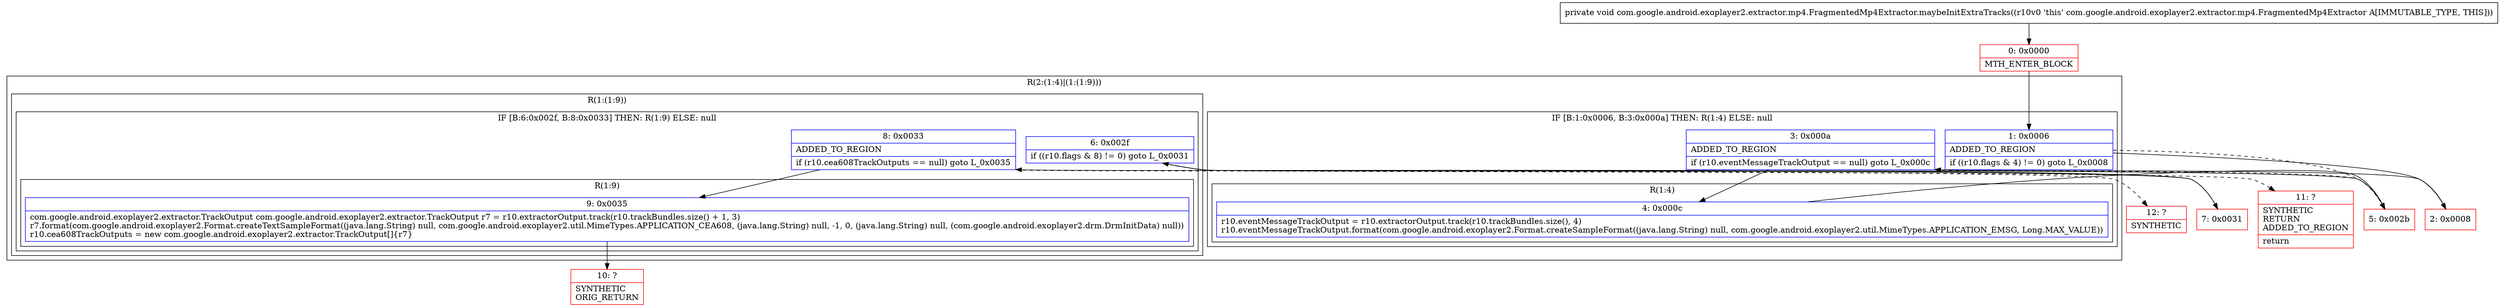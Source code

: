 digraph "CFG forcom.google.android.exoplayer2.extractor.mp4.FragmentedMp4Extractor.maybeInitExtraTracks()V" {
subgraph cluster_Region_1481433604 {
label = "R(2:(1:4)|(1:(1:9)))";
node [shape=record,color=blue];
subgraph cluster_IfRegion_1569966027 {
label = "IF [B:1:0x0006, B:3:0x000a] THEN: R(1:4) ELSE: null";
node [shape=record,color=blue];
Node_1 [shape=record,label="{1\:\ 0x0006|ADDED_TO_REGION\l|if ((r10.flags & 4) != 0) goto L_0x0008\l}"];
Node_3 [shape=record,label="{3\:\ 0x000a|ADDED_TO_REGION\l|if (r10.eventMessageTrackOutput == null) goto L_0x000c\l}"];
subgraph cluster_Region_787135326 {
label = "R(1:4)";
node [shape=record,color=blue];
Node_4 [shape=record,label="{4\:\ 0x000c|r10.eventMessageTrackOutput = r10.extractorOutput.track(r10.trackBundles.size(), 4)\lr10.eventMessageTrackOutput.format(com.google.android.exoplayer2.Format.createSampleFormat((java.lang.String) null, com.google.android.exoplayer2.util.MimeTypes.APPLICATION_EMSG, Long.MAX_VALUE))\l}"];
}
}
subgraph cluster_Region_1191533095 {
label = "R(1:(1:9))";
node [shape=record,color=blue];
subgraph cluster_IfRegion_2020006913 {
label = "IF [B:6:0x002f, B:8:0x0033] THEN: R(1:9) ELSE: null";
node [shape=record,color=blue];
Node_6 [shape=record,label="{6\:\ 0x002f|if ((r10.flags & 8) != 0) goto L_0x0031\l}"];
Node_8 [shape=record,label="{8\:\ 0x0033|ADDED_TO_REGION\l|if (r10.cea608TrackOutputs == null) goto L_0x0035\l}"];
subgraph cluster_Region_1096654165 {
label = "R(1:9)";
node [shape=record,color=blue];
Node_9 [shape=record,label="{9\:\ 0x0035|com.google.android.exoplayer2.extractor.TrackOutput com.google.android.exoplayer2.extractor.TrackOutput r7 = r10.extractorOutput.track(r10.trackBundles.size() + 1, 3)\lr7.format(com.google.android.exoplayer2.Format.createTextSampleFormat((java.lang.String) null, com.google.android.exoplayer2.util.MimeTypes.APPLICATION_CEA608, (java.lang.String) null, \-1, 0, (java.lang.String) null, (com.google.android.exoplayer2.drm.DrmInitData) null))\lr10.cea608TrackOutputs = new com.google.android.exoplayer2.extractor.TrackOutput[]\{r7\}\l}"];
}
}
}
}
Node_0 [shape=record,color=red,label="{0\:\ 0x0000|MTH_ENTER_BLOCK\l}"];
Node_2 [shape=record,color=red,label="{2\:\ 0x0008}"];
Node_5 [shape=record,color=red,label="{5\:\ 0x002b}"];
Node_7 [shape=record,color=red,label="{7\:\ 0x0031}"];
Node_10 [shape=record,color=red,label="{10\:\ ?|SYNTHETIC\lORIG_RETURN\l}"];
Node_11 [shape=record,color=red,label="{11\:\ ?|SYNTHETIC\lRETURN\lADDED_TO_REGION\l|return\l}"];
Node_12 [shape=record,color=red,label="{12\:\ ?|SYNTHETIC\l}"];
MethodNode[shape=record,label="{private void com.google.android.exoplayer2.extractor.mp4.FragmentedMp4Extractor.maybeInitExtraTracks((r10v0 'this' com.google.android.exoplayer2.extractor.mp4.FragmentedMp4Extractor A[IMMUTABLE_TYPE, THIS])) }"];
MethodNode -> Node_0;
Node_1 -> Node_2;
Node_1 -> Node_5[style=dashed];
Node_3 -> Node_4;
Node_3 -> Node_5[style=dashed];
Node_4 -> Node_5;
Node_6 -> Node_7;
Node_6 -> Node_11[style=dashed];
Node_8 -> Node_9;
Node_8 -> Node_12[style=dashed];
Node_9 -> Node_10;
Node_0 -> Node_1;
Node_2 -> Node_3;
Node_5 -> Node_6;
Node_7 -> Node_8;
}

